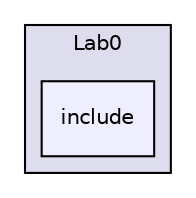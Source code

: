 digraph "G1/Lab0/include" {
  compound=true
  node [ fontsize="10", fontname="Helvetica"];
  edge [ labelfontsize="10", labelfontname="Helvetica"];
  subgraph clusterdir_9388d1e7907d108ce18763cd06d60c93 {
    graph [ bgcolor="#ddddee", pencolor="black", label="Lab0" fontname="Helvetica", fontsize="10", URL="dir_9388d1e7907d108ce18763cd06d60c93.html"]
  dir_447a4ec4d3f3f13b623727dac6ca32ee [shape=box, label="include", style="filled", fillcolor="#eeeeff", pencolor="black", URL="dir_447a4ec4d3f3f13b623727dac6ca32ee.html"];
  }
}
